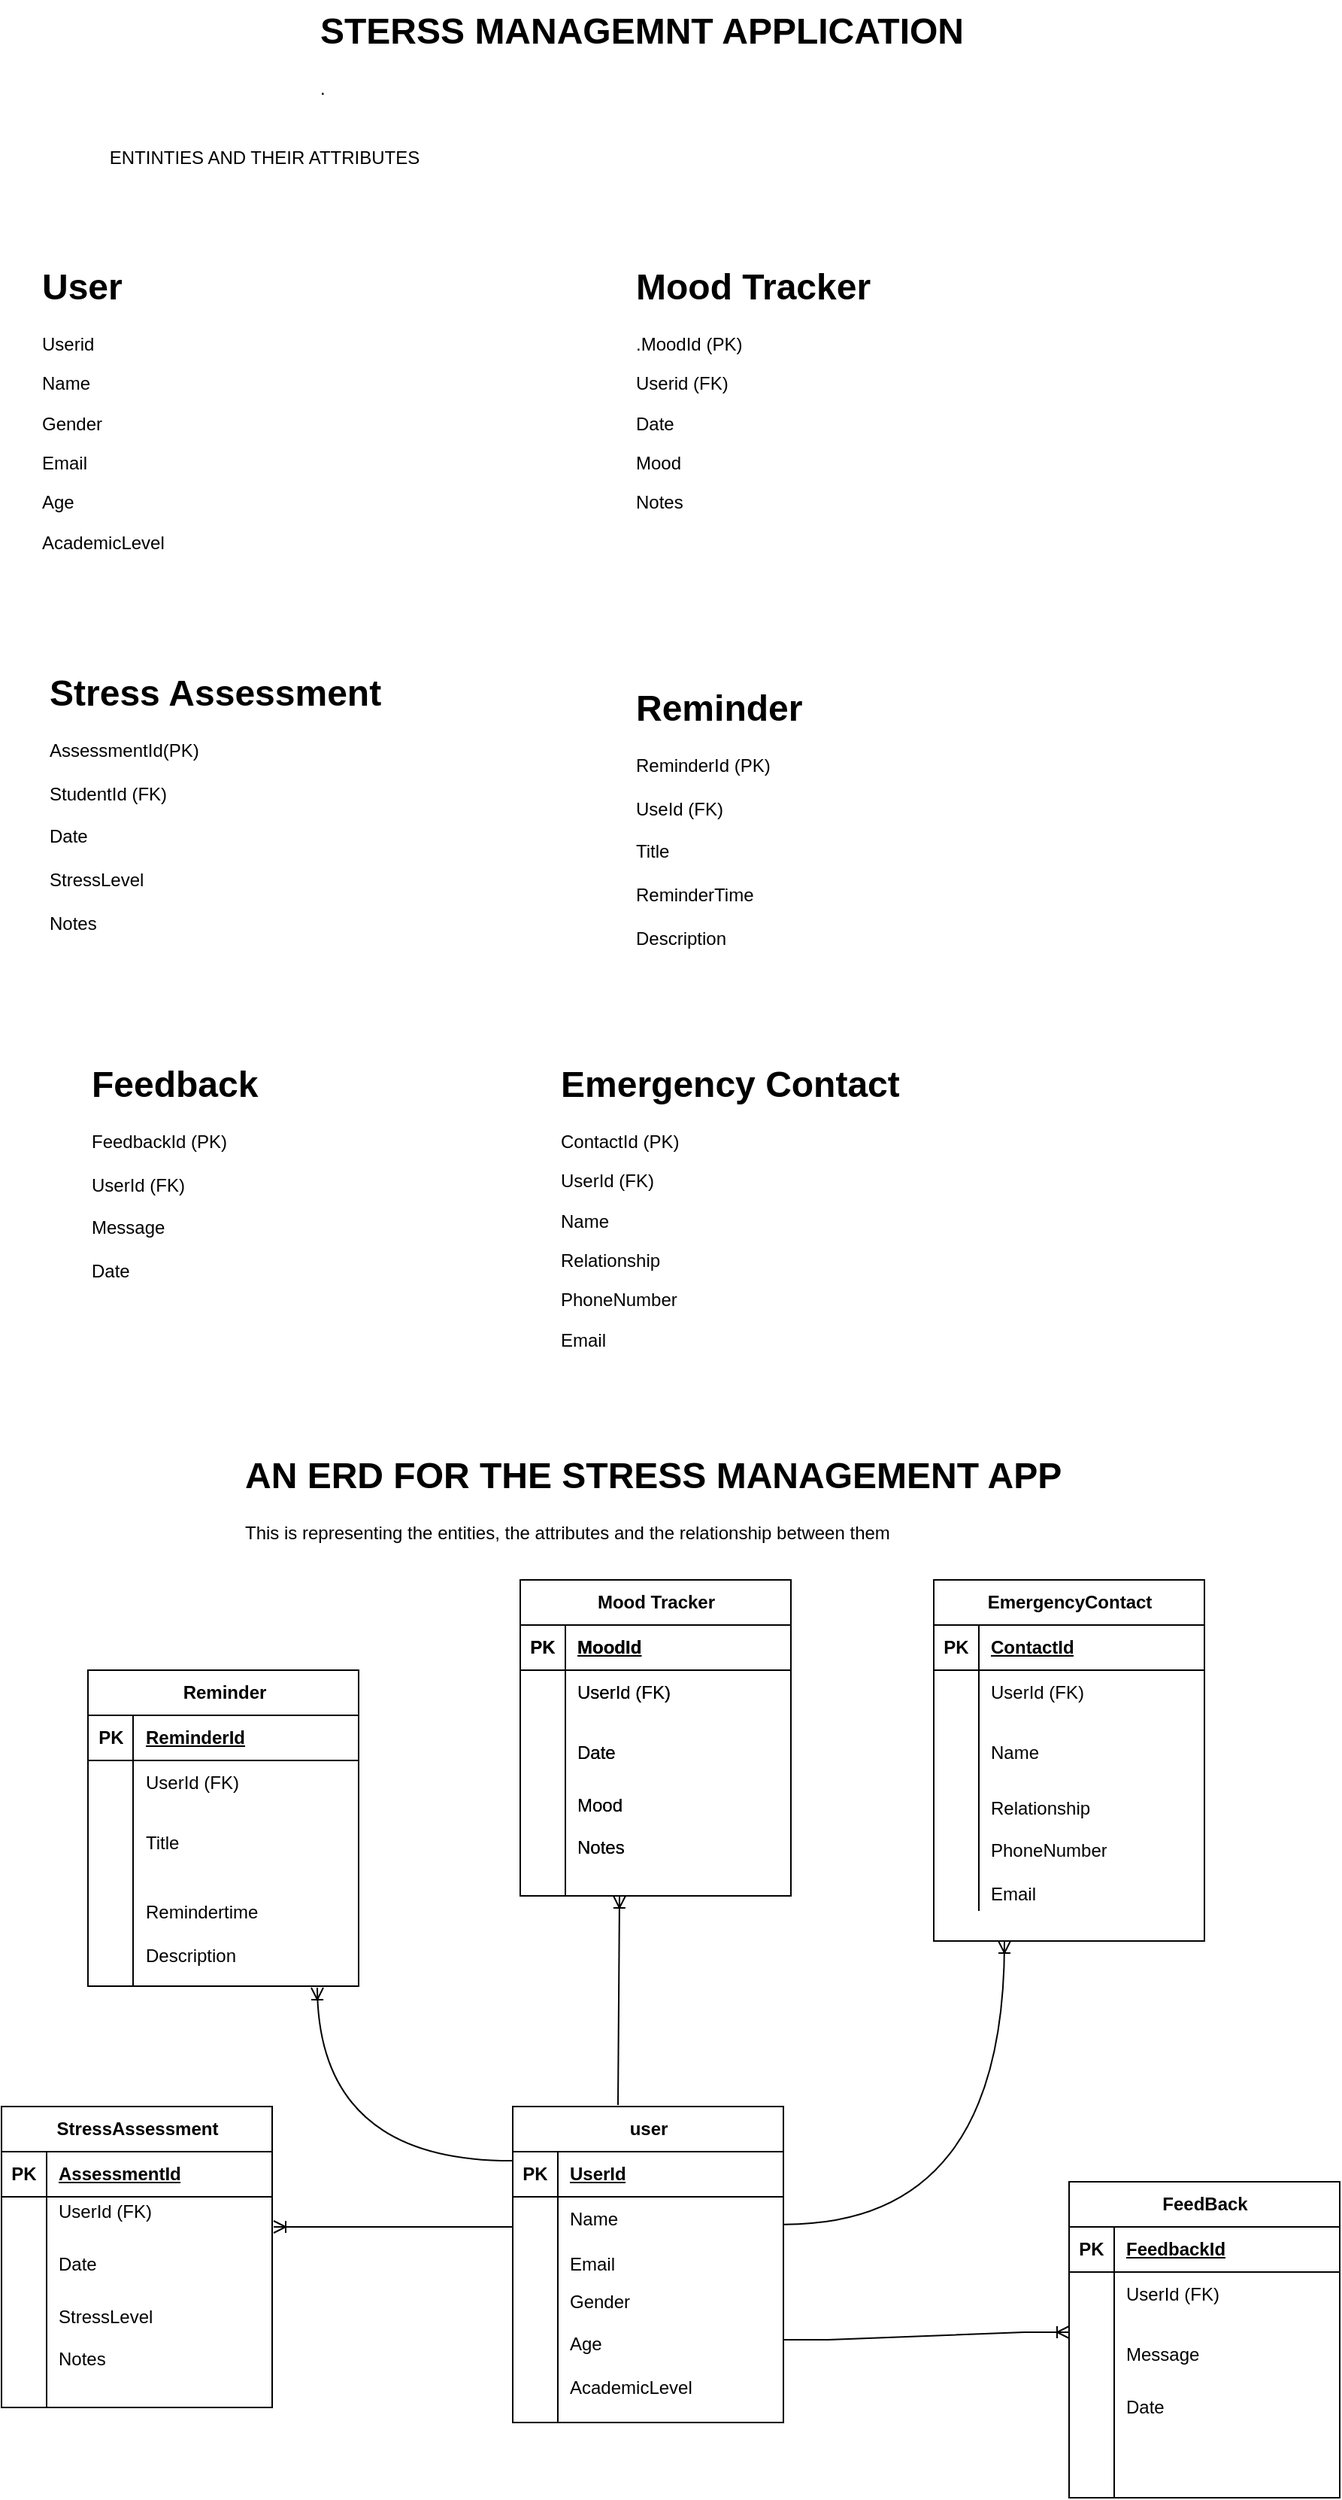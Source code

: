 <mxfile version="26.0.9">
  <diagram name="Page-1" id="IZjkAm4VBr4AFRdtzjDK">
    <mxGraphModel dx="1870" dy="1614" grid="1" gridSize="10" guides="1" tooltips="1" connect="1" arrows="1" fold="1" page="1" pageScale="1" pageWidth="850" pageHeight="1100" math="0" shadow="0">
      <root>
        <mxCell id="0" />
        <mxCell id="1" parent="0" />
        <mxCell id="1_twl1LxlRiSx2IWjKAI-1" value="&lt;h1 style=&quot;margin-top: 0px;&quot;&gt;User&lt;/h1&gt;&lt;p&gt;Userid&lt;/p&gt;&lt;p&gt;Name&lt;/p&gt;&lt;p&gt;Gender&lt;/p&gt;&lt;p&gt;Email&lt;/p&gt;&lt;p&gt;Age&lt;/p&gt;&lt;p&gt;AcademicLevel&lt;/p&gt;&lt;p&gt;&lt;br&gt;&lt;/p&gt;&lt;p&gt;&lt;br&gt;&lt;/p&gt;&lt;p&gt;&lt;br&gt;&lt;/p&gt;&lt;p&gt;&lt;br&gt;&lt;/p&gt;" style="text;html=1;whiteSpace=wrap;overflow=hidden;rounded=0;" parent="1" vertex="1">
          <mxGeometry x="15" y="120" width="260" height="250" as="geometry" />
        </mxCell>
        <mxCell id="1_twl1LxlRiSx2IWjKAI-2" value="&lt;h1 style=&quot;margin-top: 0px;&quot;&gt;Stress Assessment&lt;/h1&gt;&lt;div&gt;AssessmentId(PK)&lt;/div&gt;&lt;div&gt;&lt;br&gt;&lt;/div&gt;&lt;div&gt;StudentId (FK)&lt;/div&gt;&lt;div&gt;&lt;br&gt;&lt;/div&gt;&lt;div&gt;Date&lt;/div&gt;&lt;div&gt;&lt;br&gt;&lt;/div&gt;&lt;div&gt;StressLevel&lt;/div&gt;&lt;div&gt;&lt;br&gt;&lt;/div&gt;&lt;div&gt;Notes&lt;/div&gt;&lt;div&gt;&lt;br&gt;&lt;/div&gt;&lt;p&gt;&lt;br&gt;&lt;/p&gt;" style="text;html=1;whiteSpace=wrap;overflow=hidden;rounded=0;" parent="1" vertex="1">
          <mxGeometry x="20" y="390" width="250" height="180" as="geometry" />
        </mxCell>
        <mxCell id="1_twl1LxlRiSx2IWjKAI-3" value="&lt;h1 style=&quot;margin-top: 0px;&quot;&gt;Mood Tracker&lt;/h1&gt;&lt;p&gt;.MoodId (PK)&lt;/p&gt;&lt;p&gt;Userid (FK)&lt;/p&gt;&lt;p&gt;Date&amp;nbsp;&lt;/p&gt;&lt;p&gt;Mood&lt;/p&gt;&lt;p&gt;Notes&lt;/p&gt;" style="text;html=1;whiteSpace=wrap;overflow=hidden;rounded=0;" parent="1" vertex="1">
          <mxGeometry x="410" y="120" width="180" height="200" as="geometry" />
        </mxCell>
        <mxCell id="1_twl1LxlRiSx2IWjKAI-4" value="&lt;h1 style=&quot;margin-top: 0px;&quot;&gt;Reminder&lt;/h1&gt;&lt;div&gt;ReminderId (PK)&lt;/div&gt;&lt;div&gt;&lt;br&gt;&lt;/div&gt;&lt;div&gt;UseId (FK)&lt;/div&gt;&lt;div&gt;&lt;br&gt;&lt;/div&gt;&lt;div&gt;Title&lt;/div&gt;&lt;div&gt;&lt;br&gt;&lt;/div&gt;&lt;div&gt;ReminderTime&lt;/div&gt;&lt;div&gt;&lt;br&gt;&lt;/div&gt;&lt;div&gt;Description&lt;/div&gt;&lt;div&gt;&lt;br&gt;&lt;/div&gt;&lt;div&gt;&lt;br&gt;&lt;/div&gt;&lt;div&gt;&lt;br&gt;&lt;/div&gt;&lt;div&gt;&lt;br&gt;&lt;/div&gt;&lt;p&gt;&lt;br&gt;&lt;/p&gt;" style="text;html=1;whiteSpace=wrap;overflow=hidden;rounded=0;" parent="1" vertex="1">
          <mxGeometry x="410" y="400" width="240" height="220" as="geometry" />
        </mxCell>
        <mxCell id="1_twl1LxlRiSx2IWjKAI-6" value="&lt;h1 style=&quot;margin-top: 0px;&quot;&gt;STERSS MANAGEMNT APPLICATION&lt;/h1&gt;&lt;p&gt;.&lt;/p&gt;" style="text;html=1;whiteSpace=wrap;overflow=hidden;rounded=0;" parent="1" vertex="1">
          <mxGeometry x="200" y="-50" width="470" height="60" as="geometry" />
        </mxCell>
        <mxCell id="1_twl1LxlRiSx2IWjKAI-8" value="ENTINTIES AND THEIR ATTRIBUTES" style="text;html=1;align=center;verticalAlign=middle;whiteSpace=wrap;rounded=0;" parent="1" vertex="1">
          <mxGeometry x="20" y="40" width="290" height="30" as="geometry" />
        </mxCell>
        <mxCell id="1_twl1LxlRiSx2IWjKAI-9" value="&lt;h1 style=&quot;margin-top: 0px;&quot;&gt;Feedback&lt;/h1&gt;&lt;div&gt;FeedbackId (PK)&lt;/div&gt;&lt;div&gt;&lt;br&gt;&lt;/div&gt;&lt;div&gt;UserId (FK)&lt;/div&gt;&lt;div&gt;&lt;br&gt;&lt;/div&gt;&lt;div&gt;Message&lt;/div&gt;&lt;div&gt;&lt;br&gt;&lt;/div&gt;&lt;div&gt;Date&lt;/div&gt;&lt;div&gt;&lt;br&gt;&lt;/div&gt;&lt;div&gt;&lt;br&gt;&lt;/div&gt;&lt;p&gt;&lt;br&gt;&lt;/p&gt;" style="text;html=1;whiteSpace=wrap;overflow=hidden;rounded=0;" parent="1" vertex="1">
          <mxGeometry x="47.5" y="650" width="195" height="190" as="geometry" />
        </mxCell>
        <mxCell id="1_twl1LxlRiSx2IWjKAI-10" value="&lt;h1 style=&quot;margin-top: 0px;&quot;&gt;Emergency Contact&lt;/h1&gt;&lt;p&gt;ContactId (PK)&lt;/p&gt;&lt;p&gt;UserId (FK)&lt;/p&gt;&lt;p&gt;Name&lt;/p&gt;&lt;p&gt;Relationship&lt;/p&gt;&lt;p&gt;PhoneNumber&lt;/p&gt;&lt;p&gt;Email&lt;/p&gt;&lt;p&gt;&lt;br&gt;&lt;/p&gt;" style="text;html=1;whiteSpace=wrap;overflow=hidden;rounded=0;" parent="1" vertex="1">
          <mxGeometry x="360" y="650" width="250" height="210" as="geometry" />
        </mxCell>
        <mxCell id="1_twl1LxlRiSx2IWjKAI-11" value="&lt;h1 style=&quot;margin-top: 0px;&quot;&gt;AN ERD FOR THE STRESS MANAGEMENT APP&amp;nbsp;&lt;/h1&gt;&lt;p&gt;This is representing the entities, the attributes and the relationship between them&lt;/p&gt;" style="text;html=1;whiteSpace=wrap;overflow=hidden;rounded=0;" parent="1" vertex="1">
          <mxGeometry x="150" y="910" width="590" height="90" as="geometry" />
        </mxCell>
        <mxCell id="UZL5VNx56elfYatTLsQq-1" value="user" style="shape=table;startSize=30;container=1;collapsible=1;childLayout=tableLayout;fixedRows=1;rowLines=0;fontStyle=1;align=center;resizeLast=1;html=1;" vertex="1" parent="1">
          <mxGeometry x="330" y="1350" width="180" height="210" as="geometry" />
        </mxCell>
        <mxCell id="UZL5VNx56elfYatTLsQq-2" value="" style="shape=tableRow;horizontal=0;startSize=0;swimlaneHead=0;swimlaneBody=0;fillColor=none;collapsible=0;dropTarget=0;points=[[0,0.5],[1,0.5]];portConstraint=eastwest;top=0;left=0;right=0;bottom=1;" vertex="1" parent="UZL5VNx56elfYatTLsQq-1">
          <mxGeometry y="30" width="180" height="30" as="geometry" />
        </mxCell>
        <mxCell id="UZL5VNx56elfYatTLsQq-3" value="PK" style="shape=partialRectangle;connectable=0;fillColor=none;top=0;left=0;bottom=0;right=0;fontStyle=1;overflow=hidden;whiteSpace=wrap;html=1;" vertex="1" parent="UZL5VNx56elfYatTLsQq-2">
          <mxGeometry width="30" height="30" as="geometry">
            <mxRectangle width="30" height="30" as="alternateBounds" />
          </mxGeometry>
        </mxCell>
        <mxCell id="UZL5VNx56elfYatTLsQq-4" value="UserId" style="shape=partialRectangle;connectable=0;fillColor=none;top=0;left=0;bottom=0;right=0;align=left;spacingLeft=6;fontStyle=5;overflow=hidden;whiteSpace=wrap;html=1;" vertex="1" parent="UZL5VNx56elfYatTLsQq-2">
          <mxGeometry x="30" width="150" height="30" as="geometry">
            <mxRectangle width="150" height="30" as="alternateBounds" />
          </mxGeometry>
        </mxCell>
        <mxCell id="UZL5VNx56elfYatTLsQq-5" value="" style="shape=tableRow;horizontal=0;startSize=0;swimlaneHead=0;swimlaneBody=0;fillColor=none;collapsible=0;dropTarget=0;points=[[0,0.5],[1,0.5]];portConstraint=eastwest;top=0;left=0;right=0;bottom=0;" vertex="1" parent="UZL5VNx56elfYatTLsQq-1">
          <mxGeometry y="60" width="180" height="30" as="geometry" />
        </mxCell>
        <mxCell id="UZL5VNx56elfYatTLsQq-6" value="" style="shape=partialRectangle;connectable=0;fillColor=none;top=0;left=0;bottom=0;right=0;editable=1;overflow=hidden;whiteSpace=wrap;html=1;" vertex="1" parent="UZL5VNx56elfYatTLsQq-5">
          <mxGeometry width="30" height="30" as="geometry">
            <mxRectangle width="30" height="30" as="alternateBounds" />
          </mxGeometry>
        </mxCell>
        <mxCell id="UZL5VNx56elfYatTLsQq-7" value="Name" style="shape=partialRectangle;connectable=0;fillColor=none;top=0;left=0;bottom=0;right=0;align=left;spacingLeft=6;overflow=hidden;whiteSpace=wrap;html=1;" vertex="1" parent="UZL5VNx56elfYatTLsQq-5">
          <mxGeometry x="30" width="150" height="30" as="geometry">
            <mxRectangle width="150" height="30" as="alternateBounds" />
          </mxGeometry>
        </mxCell>
        <mxCell id="UZL5VNx56elfYatTLsQq-8" value="" style="shape=tableRow;horizontal=0;startSize=0;swimlaneHead=0;swimlaneBody=0;fillColor=none;collapsible=0;dropTarget=0;points=[[0,0.5],[1,0.5]];portConstraint=eastwest;top=0;left=0;right=0;bottom=0;" vertex="1" parent="UZL5VNx56elfYatTLsQq-1">
          <mxGeometry y="90" width="180" height="30" as="geometry" />
        </mxCell>
        <mxCell id="UZL5VNx56elfYatTLsQq-9" value="" style="shape=partialRectangle;connectable=0;fillColor=none;top=0;left=0;bottom=0;right=0;editable=1;overflow=hidden;whiteSpace=wrap;html=1;" vertex="1" parent="UZL5VNx56elfYatTLsQq-8">
          <mxGeometry width="30" height="30" as="geometry">
            <mxRectangle width="30" height="30" as="alternateBounds" />
          </mxGeometry>
        </mxCell>
        <mxCell id="UZL5VNx56elfYatTLsQq-10" value="Email" style="shape=partialRectangle;connectable=0;fillColor=none;top=0;left=0;bottom=0;right=0;align=left;spacingLeft=6;overflow=hidden;whiteSpace=wrap;html=1;" vertex="1" parent="UZL5VNx56elfYatTLsQq-8">
          <mxGeometry x="30" width="150" height="30" as="geometry">
            <mxRectangle width="150" height="30" as="alternateBounds" />
          </mxGeometry>
        </mxCell>
        <mxCell id="UZL5VNx56elfYatTLsQq-11" value="" style="shape=tableRow;horizontal=0;startSize=0;swimlaneHead=0;swimlaneBody=0;fillColor=none;collapsible=0;dropTarget=0;points=[[0,0.5],[1,0.5]];portConstraint=eastwest;top=0;left=0;right=0;bottom=0;" vertex="1" parent="UZL5VNx56elfYatTLsQq-1">
          <mxGeometry y="120" width="180" height="90" as="geometry" />
        </mxCell>
        <mxCell id="UZL5VNx56elfYatTLsQq-12" value="" style="shape=partialRectangle;connectable=0;fillColor=none;top=0;left=0;bottom=0;right=0;editable=1;overflow=hidden;whiteSpace=wrap;html=1;" vertex="1" parent="UZL5VNx56elfYatTLsQq-11">
          <mxGeometry width="30" height="90" as="geometry">
            <mxRectangle width="30" height="90" as="alternateBounds" />
          </mxGeometry>
        </mxCell>
        <mxCell id="UZL5VNx56elfYatTLsQq-13" value="Gender&lt;div&gt;&lt;br&gt;&lt;div&gt;Age&lt;/div&gt;&lt;div&gt;&lt;br&gt;&lt;/div&gt;&lt;div&gt;AcademicLevel&lt;/div&gt;&lt;div&gt;&lt;br&gt;&lt;/div&gt;&lt;/div&gt;" style="shape=partialRectangle;connectable=0;fillColor=none;top=0;left=0;bottom=0;right=0;align=left;spacingLeft=6;overflow=hidden;whiteSpace=wrap;html=1;" vertex="1" parent="UZL5VNx56elfYatTLsQq-11">
          <mxGeometry x="30" width="150" height="90" as="geometry">
            <mxRectangle width="150" height="90" as="alternateBounds" />
          </mxGeometry>
        </mxCell>
        <mxCell id="UZL5VNx56elfYatTLsQq-14" value="Mood Tracker" style="shape=table;startSize=30;container=1;collapsible=1;childLayout=tableLayout;fixedRows=1;rowLines=0;fontStyle=1;align=center;resizeLast=1;html=1;" vertex="1" parent="1">
          <mxGeometry x="335" y="1000" width="180" height="210" as="geometry" />
        </mxCell>
        <mxCell id="UZL5VNx56elfYatTLsQq-15" value="" style="shape=tableRow;horizontal=0;startSize=0;swimlaneHead=0;swimlaneBody=0;fillColor=none;collapsible=0;dropTarget=0;points=[[0,0.5],[1,0.5]];portConstraint=eastwest;top=0;left=0;right=0;bottom=1;" vertex="1" parent="UZL5VNx56elfYatTLsQq-14">
          <mxGeometry y="30" width="180" height="30" as="geometry" />
        </mxCell>
        <mxCell id="UZL5VNx56elfYatTLsQq-16" value="PK" style="shape=partialRectangle;connectable=0;fillColor=none;top=0;left=0;bottom=0;right=0;fontStyle=1;overflow=hidden;whiteSpace=wrap;html=1;" vertex="1" parent="UZL5VNx56elfYatTLsQq-15">
          <mxGeometry width="30" height="30" as="geometry">
            <mxRectangle width="30" height="30" as="alternateBounds" />
          </mxGeometry>
        </mxCell>
        <mxCell id="UZL5VNx56elfYatTLsQq-17" value="MoodId" style="shape=partialRectangle;connectable=0;fillColor=none;top=0;left=0;bottom=0;right=0;align=left;spacingLeft=6;fontStyle=5;overflow=hidden;whiteSpace=wrap;html=1;" vertex="1" parent="UZL5VNx56elfYatTLsQq-15">
          <mxGeometry x="30" width="150" height="30" as="geometry">
            <mxRectangle width="150" height="30" as="alternateBounds" />
          </mxGeometry>
        </mxCell>
        <mxCell id="UZL5VNx56elfYatTLsQq-18" value="" style="shape=tableRow;horizontal=0;startSize=0;swimlaneHead=0;swimlaneBody=0;fillColor=none;collapsible=0;dropTarget=0;points=[[0,0.5],[1,0.5]];portConstraint=eastwest;top=0;left=0;right=0;bottom=0;" vertex="1" parent="UZL5VNx56elfYatTLsQq-14">
          <mxGeometry y="60" width="180" height="30" as="geometry" />
        </mxCell>
        <mxCell id="UZL5VNx56elfYatTLsQq-19" value="" style="shape=partialRectangle;connectable=0;fillColor=none;top=0;left=0;bottom=0;right=0;editable=1;overflow=hidden;whiteSpace=wrap;html=1;" vertex="1" parent="UZL5VNx56elfYatTLsQq-18">
          <mxGeometry width="30" height="30" as="geometry">
            <mxRectangle width="30" height="30" as="alternateBounds" />
          </mxGeometry>
        </mxCell>
        <mxCell id="UZL5VNx56elfYatTLsQq-20" value="UserId (FK)" style="shape=partialRectangle;connectable=0;fillColor=none;top=0;left=0;bottom=0;right=0;align=left;spacingLeft=6;overflow=hidden;whiteSpace=wrap;html=1;" vertex="1" parent="UZL5VNx56elfYatTLsQq-18">
          <mxGeometry x="30" width="150" height="30" as="geometry">
            <mxRectangle width="150" height="30" as="alternateBounds" />
          </mxGeometry>
        </mxCell>
        <mxCell id="UZL5VNx56elfYatTLsQq-21" value="" style="shape=tableRow;horizontal=0;startSize=0;swimlaneHead=0;swimlaneBody=0;fillColor=none;collapsible=0;dropTarget=0;points=[[0,0.5],[1,0.5]];portConstraint=eastwest;top=0;left=0;right=0;bottom=0;" vertex="1" parent="UZL5VNx56elfYatTLsQq-14">
          <mxGeometry y="90" width="180" height="50" as="geometry" />
        </mxCell>
        <mxCell id="UZL5VNx56elfYatTLsQq-22" value="" style="shape=partialRectangle;connectable=0;fillColor=none;top=0;left=0;bottom=0;right=0;editable=1;overflow=hidden;whiteSpace=wrap;html=1;" vertex="1" parent="UZL5VNx56elfYatTLsQq-21">
          <mxGeometry width="30" height="50" as="geometry">
            <mxRectangle width="30" height="50" as="alternateBounds" />
          </mxGeometry>
        </mxCell>
        <mxCell id="UZL5VNx56elfYatTLsQq-23" value="Date" style="shape=partialRectangle;connectable=0;fillColor=none;top=0;left=0;bottom=0;right=0;align=left;spacingLeft=6;overflow=hidden;whiteSpace=wrap;html=1;" vertex="1" parent="UZL5VNx56elfYatTLsQq-21">
          <mxGeometry x="30" width="150" height="50" as="geometry">
            <mxRectangle width="150" height="50" as="alternateBounds" />
          </mxGeometry>
        </mxCell>
        <mxCell id="UZL5VNx56elfYatTLsQq-24" value="" style="shape=tableRow;horizontal=0;startSize=0;swimlaneHead=0;swimlaneBody=0;fillColor=none;collapsible=0;dropTarget=0;points=[[0,0.5],[1,0.5]];portConstraint=eastwest;top=0;left=0;right=0;bottom=0;" vertex="1" parent="UZL5VNx56elfYatTLsQq-14">
          <mxGeometry y="140" width="180" height="70" as="geometry" />
        </mxCell>
        <mxCell id="UZL5VNx56elfYatTLsQq-25" value="" style="shape=partialRectangle;connectable=0;fillColor=none;top=0;left=0;bottom=0;right=0;editable=1;overflow=hidden;whiteSpace=wrap;html=1;" vertex="1" parent="UZL5VNx56elfYatTLsQq-24">
          <mxGeometry width="30" height="70" as="geometry">
            <mxRectangle width="30" height="70" as="alternateBounds" />
          </mxGeometry>
        </mxCell>
        <mxCell id="UZL5VNx56elfYatTLsQq-26" value="Mood&lt;div&gt;&lt;span style=&quot;background-color: transparent; color: light-dark(rgb(0, 0, 0), rgb(255, 255, 255));&quot;&gt;&lt;br&gt;&lt;/span&gt;&lt;/div&gt;&lt;div&gt;&lt;span style=&quot;background-color: transparent; color: light-dark(rgb(0, 0, 0), rgb(255, 255, 255));&quot;&gt;Notes&lt;/span&gt;&lt;div&gt;&lt;br&gt;&lt;/div&gt;&lt;div&gt;&lt;br&gt;&lt;/div&gt;&lt;/div&gt;" style="shape=partialRectangle;connectable=0;fillColor=none;top=0;left=0;bottom=0;right=0;align=left;spacingLeft=6;overflow=hidden;whiteSpace=wrap;html=1;" vertex="1" parent="UZL5VNx56elfYatTLsQq-24">
          <mxGeometry x="30" width="150" height="70" as="geometry">
            <mxRectangle width="150" height="70" as="alternateBounds" />
          </mxGeometry>
        </mxCell>
        <mxCell id="UZL5VNx56elfYatTLsQq-27" value="Mood Tracker" style="shape=table;startSize=30;container=1;collapsible=1;childLayout=tableLayout;fixedRows=1;rowLines=0;fontStyle=1;align=center;resizeLast=1;html=1;" vertex="1" parent="1">
          <mxGeometry x="335" y="1000" width="180" height="210" as="geometry" />
        </mxCell>
        <mxCell id="UZL5VNx56elfYatTLsQq-28" value="" style="shape=tableRow;horizontal=0;startSize=0;swimlaneHead=0;swimlaneBody=0;fillColor=none;collapsible=0;dropTarget=0;points=[[0,0.5],[1,0.5]];portConstraint=eastwest;top=0;left=0;right=0;bottom=1;" vertex="1" parent="UZL5VNx56elfYatTLsQq-27">
          <mxGeometry y="30" width="180" height="30" as="geometry" />
        </mxCell>
        <mxCell id="UZL5VNx56elfYatTLsQq-29" value="PK" style="shape=partialRectangle;connectable=0;fillColor=none;top=0;left=0;bottom=0;right=0;fontStyle=1;overflow=hidden;whiteSpace=wrap;html=1;" vertex="1" parent="UZL5VNx56elfYatTLsQq-28">
          <mxGeometry width="30" height="30" as="geometry">
            <mxRectangle width="30" height="30" as="alternateBounds" />
          </mxGeometry>
        </mxCell>
        <mxCell id="UZL5VNx56elfYatTLsQq-30" value="MoodId" style="shape=partialRectangle;connectable=0;fillColor=none;top=0;left=0;bottom=0;right=0;align=left;spacingLeft=6;fontStyle=5;overflow=hidden;whiteSpace=wrap;html=1;" vertex="1" parent="UZL5VNx56elfYatTLsQq-28">
          <mxGeometry x="30" width="150" height="30" as="geometry">
            <mxRectangle width="150" height="30" as="alternateBounds" />
          </mxGeometry>
        </mxCell>
        <mxCell id="UZL5VNx56elfYatTLsQq-31" value="" style="shape=tableRow;horizontal=0;startSize=0;swimlaneHead=0;swimlaneBody=0;fillColor=none;collapsible=0;dropTarget=0;points=[[0,0.5],[1,0.5]];portConstraint=eastwest;top=0;left=0;right=0;bottom=0;" vertex="1" parent="UZL5VNx56elfYatTLsQq-27">
          <mxGeometry y="60" width="180" height="30" as="geometry" />
        </mxCell>
        <mxCell id="UZL5VNx56elfYatTLsQq-32" value="" style="shape=partialRectangle;connectable=0;fillColor=none;top=0;left=0;bottom=0;right=0;editable=1;overflow=hidden;whiteSpace=wrap;html=1;" vertex="1" parent="UZL5VNx56elfYatTLsQq-31">
          <mxGeometry width="30" height="30" as="geometry">
            <mxRectangle width="30" height="30" as="alternateBounds" />
          </mxGeometry>
        </mxCell>
        <mxCell id="UZL5VNx56elfYatTLsQq-33" value="UserId (FK)" style="shape=partialRectangle;connectable=0;fillColor=none;top=0;left=0;bottom=0;right=0;align=left;spacingLeft=6;overflow=hidden;whiteSpace=wrap;html=1;" vertex="1" parent="UZL5VNx56elfYatTLsQq-31">
          <mxGeometry x="30" width="150" height="30" as="geometry">
            <mxRectangle width="150" height="30" as="alternateBounds" />
          </mxGeometry>
        </mxCell>
        <mxCell id="UZL5VNx56elfYatTLsQq-34" value="" style="shape=tableRow;horizontal=0;startSize=0;swimlaneHead=0;swimlaneBody=0;fillColor=none;collapsible=0;dropTarget=0;points=[[0,0.5],[1,0.5]];portConstraint=eastwest;top=0;left=0;right=0;bottom=0;" vertex="1" parent="UZL5VNx56elfYatTLsQq-27">
          <mxGeometry y="90" width="180" height="50" as="geometry" />
        </mxCell>
        <mxCell id="UZL5VNx56elfYatTLsQq-35" value="" style="shape=partialRectangle;connectable=0;fillColor=none;top=0;left=0;bottom=0;right=0;editable=1;overflow=hidden;whiteSpace=wrap;html=1;" vertex="1" parent="UZL5VNx56elfYatTLsQq-34">
          <mxGeometry width="30" height="50" as="geometry">
            <mxRectangle width="30" height="50" as="alternateBounds" />
          </mxGeometry>
        </mxCell>
        <mxCell id="UZL5VNx56elfYatTLsQq-36" value="Date" style="shape=partialRectangle;connectable=0;fillColor=none;top=0;left=0;bottom=0;right=0;align=left;spacingLeft=6;overflow=hidden;whiteSpace=wrap;html=1;" vertex="1" parent="UZL5VNx56elfYatTLsQq-34">
          <mxGeometry x="30" width="150" height="50" as="geometry">
            <mxRectangle width="150" height="50" as="alternateBounds" />
          </mxGeometry>
        </mxCell>
        <mxCell id="UZL5VNx56elfYatTLsQq-37" value="" style="shape=tableRow;horizontal=0;startSize=0;swimlaneHead=0;swimlaneBody=0;fillColor=none;collapsible=0;dropTarget=0;points=[[0,0.5],[1,0.5]];portConstraint=eastwest;top=0;left=0;right=0;bottom=0;" vertex="1" parent="UZL5VNx56elfYatTLsQq-27">
          <mxGeometry y="140" width="180" height="70" as="geometry" />
        </mxCell>
        <mxCell id="UZL5VNx56elfYatTLsQq-38" value="" style="shape=partialRectangle;connectable=0;fillColor=none;top=0;left=0;bottom=0;right=0;editable=1;overflow=hidden;whiteSpace=wrap;html=1;" vertex="1" parent="UZL5VNx56elfYatTLsQq-37">
          <mxGeometry width="30" height="70" as="geometry">
            <mxRectangle width="30" height="70" as="alternateBounds" />
          </mxGeometry>
        </mxCell>
        <mxCell id="UZL5VNx56elfYatTLsQq-39" value="Mood&lt;div&gt;&lt;span style=&quot;background-color: transparent; color: light-dark(rgb(0, 0, 0), rgb(255, 255, 255));&quot;&gt;&lt;br&gt;&lt;/span&gt;&lt;/div&gt;&lt;div&gt;&lt;span style=&quot;background-color: transparent; color: light-dark(rgb(0, 0, 0), rgb(255, 255, 255));&quot;&gt;Notes&lt;/span&gt;&lt;div&gt;&lt;br&gt;&lt;/div&gt;&lt;div&gt;&lt;br&gt;&lt;/div&gt;&lt;/div&gt;" style="shape=partialRectangle;connectable=0;fillColor=none;top=0;left=0;bottom=0;right=0;align=left;spacingLeft=6;overflow=hidden;whiteSpace=wrap;html=1;" vertex="1" parent="UZL5VNx56elfYatTLsQq-37">
          <mxGeometry x="30" width="150" height="70" as="geometry">
            <mxRectangle width="150" height="70" as="alternateBounds" />
          </mxGeometry>
        </mxCell>
        <mxCell id="UZL5VNx56elfYatTLsQq-40" value="StressAssessment" style="shape=table;startSize=30;container=1;collapsible=1;childLayout=tableLayout;fixedRows=1;rowLines=0;fontStyle=1;align=center;resizeLast=1;html=1;" vertex="1" parent="1">
          <mxGeometry x="-10" y="1350" width="180" height="200" as="geometry" />
        </mxCell>
        <mxCell id="UZL5VNx56elfYatTLsQq-41" value="" style="shape=tableRow;horizontal=0;startSize=0;swimlaneHead=0;swimlaneBody=0;fillColor=none;collapsible=0;dropTarget=0;points=[[0,0.5],[1,0.5]];portConstraint=eastwest;top=0;left=0;right=0;bottom=1;" vertex="1" parent="UZL5VNx56elfYatTLsQq-40">
          <mxGeometry y="30" width="180" height="30" as="geometry" />
        </mxCell>
        <mxCell id="UZL5VNx56elfYatTLsQq-42" value="PK" style="shape=partialRectangle;connectable=0;fillColor=none;top=0;left=0;bottom=0;right=0;fontStyle=1;overflow=hidden;whiteSpace=wrap;html=1;" vertex="1" parent="UZL5VNx56elfYatTLsQq-41">
          <mxGeometry width="30" height="30" as="geometry">
            <mxRectangle width="30" height="30" as="alternateBounds" />
          </mxGeometry>
        </mxCell>
        <mxCell id="UZL5VNx56elfYatTLsQq-43" value="AssessmentId" style="shape=partialRectangle;connectable=0;fillColor=none;top=0;left=0;bottom=0;right=0;align=left;spacingLeft=6;fontStyle=5;overflow=hidden;whiteSpace=wrap;html=1;" vertex="1" parent="UZL5VNx56elfYatTLsQq-41">
          <mxGeometry x="30" width="150" height="30" as="geometry">
            <mxRectangle width="150" height="30" as="alternateBounds" />
          </mxGeometry>
        </mxCell>
        <mxCell id="UZL5VNx56elfYatTLsQq-44" value="" style="shape=tableRow;horizontal=0;startSize=0;swimlaneHead=0;swimlaneBody=0;fillColor=none;collapsible=0;dropTarget=0;points=[[0,0.5],[1,0.5]];portConstraint=eastwest;top=0;left=0;right=0;bottom=0;" vertex="1" parent="UZL5VNx56elfYatTLsQq-40">
          <mxGeometry y="60" width="180" height="20" as="geometry" />
        </mxCell>
        <mxCell id="UZL5VNx56elfYatTLsQq-45" value="" style="shape=partialRectangle;connectable=0;fillColor=none;top=0;left=0;bottom=0;right=0;editable=1;overflow=hidden;whiteSpace=wrap;html=1;" vertex="1" parent="UZL5VNx56elfYatTLsQq-44">
          <mxGeometry width="30" height="20" as="geometry">
            <mxRectangle width="30" height="20" as="alternateBounds" />
          </mxGeometry>
        </mxCell>
        <mxCell id="UZL5VNx56elfYatTLsQq-46" value="UserId (FK)" style="shape=partialRectangle;connectable=0;fillColor=none;top=0;left=0;bottom=0;right=0;align=left;spacingLeft=6;overflow=hidden;whiteSpace=wrap;html=1;" vertex="1" parent="UZL5VNx56elfYatTLsQq-44">
          <mxGeometry x="30" width="150" height="20" as="geometry">
            <mxRectangle width="150" height="20" as="alternateBounds" />
          </mxGeometry>
        </mxCell>
        <mxCell id="UZL5VNx56elfYatTLsQq-47" value="" style="shape=tableRow;horizontal=0;startSize=0;swimlaneHead=0;swimlaneBody=0;fillColor=none;collapsible=0;dropTarget=0;points=[[0,0.5],[1,0.5]];portConstraint=eastwest;top=0;left=0;right=0;bottom=0;" vertex="1" parent="UZL5VNx56elfYatTLsQq-40">
          <mxGeometry y="80" width="180" height="50" as="geometry" />
        </mxCell>
        <mxCell id="UZL5VNx56elfYatTLsQq-48" value="" style="shape=partialRectangle;connectable=0;fillColor=none;top=0;left=0;bottom=0;right=0;editable=1;overflow=hidden;whiteSpace=wrap;html=1;" vertex="1" parent="UZL5VNx56elfYatTLsQq-47">
          <mxGeometry width="30" height="50" as="geometry">
            <mxRectangle width="30" height="50" as="alternateBounds" />
          </mxGeometry>
        </mxCell>
        <mxCell id="UZL5VNx56elfYatTLsQq-49" value="Date" style="shape=partialRectangle;connectable=0;fillColor=none;top=0;left=0;bottom=0;right=0;align=left;spacingLeft=6;overflow=hidden;whiteSpace=wrap;html=1;" vertex="1" parent="UZL5VNx56elfYatTLsQq-47">
          <mxGeometry x="30" width="150" height="50" as="geometry">
            <mxRectangle width="150" height="50" as="alternateBounds" />
          </mxGeometry>
        </mxCell>
        <mxCell id="UZL5VNx56elfYatTLsQq-50" value="" style="shape=tableRow;horizontal=0;startSize=0;swimlaneHead=0;swimlaneBody=0;fillColor=none;collapsible=0;dropTarget=0;points=[[0,0.5],[1,0.5]];portConstraint=eastwest;top=0;left=0;right=0;bottom=0;" vertex="1" parent="UZL5VNx56elfYatTLsQq-40">
          <mxGeometry y="130" width="180" height="70" as="geometry" />
        </mxCell>
        <mxCell id="UZL5VNx56elfYatTLsQq-51" value="" style="shape=partialRectangle;connectable=0;fillColor=none;top=0;left=0;bottom=0;right=0;editable=1;overflow=hidden;whiteSpace=wrap;html=1;" vertex="1" parent="UZL5VNx56elfYatTLsQq-50">
          <mxGeometry width="30" height="70" as="geometry">
            <mxRectangle width="30" height="70" as="alternateBounds" />
          </mxGeometry>
        </mxCell>
        <mxCell id="UZL5VNx56elfYatTLsQq-52" value="StressLevel&lt;div&gt;&lt;span style=&quot;background-color: transparent; color: light-dark(rgb(0, 0, 0), rgb(255, 255, 255));&quot;&gt;&lt;br&gt;&lt;/span&gt;&lt;/div&gt;&lt;div&gt;&lt;span style=&quot;background-color: transparent; color: light-dark(rgb(0, 0, 0), rgb(255, 255, 255));&quot;&gt;Notes&lt;/span&gt;&lt;div&gt;&lt;br&gt;&lt;/div&gt;&lt;div&gt;&lt;br&gt;&lt;/div&gt;&lt;/div&gt;" style="shape=partialRectangle;connectable=0;fillColor=none;top=0;left=0;bottom=0;right=0;align=left;spacingLeft=6;overflow=hidden;whiteSpace=wrap;html=1;" vertex="1" parent="UZL5VNx56elfYatTLsQq-50">
          <mxGeometry x="30" width="150" height="70" as="geometry">
            <mxRectangle width="150" height="70" as="alternateBounds" />
          </mxGeometry>
        </mxCell>
        <mxCell id="UZL5VNx56elfYatTLsQq-53" value="FeedBack" style="shape=table;startSize=30;container=1;collapsible=1;childLayout=tableLayout;fixedRows=1;rowLines=0;fontStyle=1;align=center;resizeLast=1;html=1;" vertex="1" parent="1">
          <mxGeometry x="700" y="1400" width="180" height="210" as="geometry" />
        </mxCell>
        <mxCell id="UZL5VNx56elfYatTLsQq-54" value="" style="shape=tableRow;horizontal=0;startSize=0;swimlaneHead=0;swimlaneBody=0;fillColor=none;collapsible=0;dropTarget=0;points=[[0,0.5],[1,0.5]];portConstraint=eastwest;top=0;left=0;right=0;bottom=1;" vertex="1" parent="UZL5VNx56elfYatTLsQq-53">
          <mxGeometry y="30" width="180" height="30" as="geometry" />
        </mxCell>
        <mxCell id="UZL5VNx56elfYatTLsQq-55" value="PK" style="shape=partialRectangle;connectable=0;fillColor=none;top=0;left=0;bottom=0;right=0;fontStyle=1;overflow=hidden;whiteSpace=wrap;html=1;" vertex="1" parent="UZL5VNx56elfYatTLsQq-54">
          <mxGeometry width="30" height="30" as="geometry">
            <mxRectangle width="30" height="30" as="alternateBounds" />
          </mxGeometry>
        </mxCell>
        <mxCell id="UZL5VNx56elfYatTLsQq-56" value="FeedbackId" style="shape=partialRectangle;connectable=0;fillColor=none;top=0;left=0;bottom=0;right=0;align=left;spacingLeft=6;fontStyle=5;overflow=hidden;whiteSpace=wrap;html=1;" vertex="1" parent="UZL5VNx56elfYatTLsQq-54">
          <mxGeometry x="30" width="150" height="30" as="geometry">
            <mxRectangle width="150" height="30" as="alternateBounds" />
          </mxGeometry>
        </mxCell>
        <mxCell id="UZL5VNx56elfYatTLsQq-57" value="" style="shape=tableRow;horizontal=0;startSize=0;swimlaneHead=0;swimlaneBody=0;fillColor=none;collapsible=0;dropTarget=0;points=[[0,0.5],[1,0.5]];portConstraint=eastwest;top=0;left=0;right=0;bottom=0;" vertex="1" parent="UZL5VNx56elfYatTLsQq-53">
          <mxGeometry y="60" width="180" height="30" as="geometry" />
        </mxCell>
        <mxCell id="UZL5VNx56elfYatTLsQq-58" value="" style="shape=partialRectangle;connectable=0;fillColor=none;top=0;left=0;bottom=0;right=0;editable=1;overflow=hidden;whiteSpace=wrap;html=1;" vertex="1" parent="UZL5VNx56elfYatTLsQq-57">
          <mxGeometry width="30" height="30" as="geometry">
            <mxRectangle width="30" height="30" as="alternateBounds" />
          </mxGeometry>
        </mxCell>
        <mxCell id="UZL5VNx56elfYatTLsQq-59" value="UserId (FK)" style="shape=partialRectangle;connectable=0;fillColor=none;top=0;left=0;bottom=0;right=0;align=left;spacingLeft=6;overflow=hidden;whiteSpace=wrap;html=1;" vertex="1" parent="UZL5VNx56elfYatTLsQq-57">
          <mxGeometry x="30" width="150" height="30" as="geometry">
            <mxRectangle width="150" height="30" as="alternateBounds" />
          </mxGeometry>
        </mxCell>
        <mxCell id="UZL5VNx56elfYatTLsQq-60" value="" style="shape=tableRow;horizontal=0;startSize=0;swimlaneHead=0;swimlaneBody=0;fillColor=none;collapsible=0;dropTarget=0;points=[[0,0.5],[1,0.5]];portConstraint=eastwest;top=0;left=0;right=0;bottom=0;" vertex="1" parent="UZL5VNx56elfYatTLsQq-53">
          <mxGeometry y="90" width="180" height="50" as="geometry" />
        </mxCell>
        <mxCell id="UZL5VNx56elfYatTLsQq-61" value="" style="shape=partialRectangle;connectable=0;fillColor=none;top=0;left=0;bottom=0;right=0;editable=1;overflow=hidden;whiteSpace=wrap;html=1;" vertex="1" parent="UZL5VNx56elfYatTLsQq-60">
          <mxGeometry width="30" height="50" as="geometry">
            <mxRectangle width="30" height="50" as="alternateBounds" />
          </mxGeometry>
        </mxCell>
        <mxCell id="UZL5VNx56elfYatTLsQq-62" value="Message" style="shape=partialRectangle;connectable=0;fillColor=none;top=0;left=0;bottom=0;right=0;align=left;spacingLeft=6;overflow=hidden;whiteSpace=wrap;html=1;" vertex="1" parent="UZL5VNx56elfYatTLsQq-60">
          <mxGeometry x="30" width="150" height="50" as="geometry">
            <mxRectangle width="150" height="50" as="alternateBounds" />
          </mxGeometry>
        </mxCell>
        <mxCell id="UZL5VNx56elfYatTLsQq-63" value="" style="shape=tableRow;horizontal=0;startSize=0;swimlaneHead=0;swimlaneBody=0;fillColor=none;collapsible=0;dropTarget=0;points=[[0,0.5],[1,0.5]];portConstraint=eastwest;top=0;left=0;right=0;bottom=0;" vertex="1" parent="UZL5VNx56elfYatTLsQq-53">
          <mxGeometry y="140" width="180" height="70" as="geometry" />
        </mxCell>
        <mxCell id="UZL5VNx56elfYatTLsQq-64" value="" style="shape=partialRectangle;connectable=0;fillColor=none;top=0;left=0;bottom=0;right=0;editable=1;overflow=hidden;whiteSpace=wrap;html=1;" vertex="1" parent="UZL5VNx56elfYatTLsQq-63">
          <mxGeometry width="30" height="70" as="geometry">
            <mxRectangle width="30" height="70" as="alternateBounds" />
          </mxGeometry>
        </mxCell>
        <mxCell id="UZL5VNx56elfYatTLsQq-65" value="Date&lt;div&gt;&lt;span style=&quot;background-color: transparent; color: light-dark(rgb(0, 0, 0), rgb(255, 255, 255));&quot;&gt;&lt;br&gt;&lt;/span&gt;&lt;/div&gt;&lt;div&gt;&lt;br&gt;&lt;div&gt;&lt;br&gt;&lt;/div&gt;&lt;div&gt;&lt;br&gt;&lt;/div&gt;&lt;/div&gt;" style="shape=partialRectangle;connectable=0;fillColor=none;top=0;left=0;bottom=0;right=0;align=left;spacingLeft=6;overflow=hidden;whiteSpace=wrap;html=1;" vertex="1" parent="UZL5VNx56elfYatTLsQq-63">
          <mxGeometry x="30" width="150" height="70" as="geometry">
            <mxRectangle width="150" height="70" as="alternateBounds" />
          </mxGeometry>
        </mxCell>
        <mxCell id="UZL5VNx56elfYatTLsQq-66" value="EmergencyContact" style="shape=table;startSize=30;container=1;collapsible=1;childLayout=tableLayout;fixedRows=1;rowLines=0;fontStyle=1;align=center;resizeLast=1;html=1;" vertex="1" parent="1">
          <mxGeometry x="610" y="1000" width="180" height="240" as="geometry" />
        </mxCell>
        <mxCell id="UZL5VNx56elfYatTLsQq-67" value="" style="shape=tableRow;horizontal=0;startSize=0;swimlaneHead=0;swimlaneBody=0;fillColor=none;collapsible=0;dropTarget=0;points=[[0,0.5],[1,0.5]];portConstraint=eastwest;top=0;left=0;right=0;bottom=1;" vertex="1" parent="UZL5VNx56elfYatTLsQq-66">
          <mxGeometry y="30" width="180" height="30" as="geometry" />
        </mxCell>
        <mxCell id="UZL5VNx56elfYatTLsQq-68" value="PK" style="shape=partialRectangle;connectable=0;fillColor=none;top=0;left=0;bottom=0;right=0;fontStyle=1;overflow=hidden;whiteSpace=wrap;html=1;" vertex="1" parent="UZL5VNx56elfYatTLsQq-67">
          <mxGeometry width="30" height="30" as="geometry">
            <mxRectangle width="30" height="30" as="alternateBounds" />
          </mxGeometry>
        </mxCell>
        <mxCell id="UZL5VNx56elfYatTLsQq-69" value="ContactId" style="shape=partialRectangle;connectable=0;fillColor=none;top=0;left=0;bottom=0;right=0;align=left;spacingLeft=6;fontStyle=5;overflow=hidden;whiteSpace=wrap;html=1;" vertex="1" parent="UZL5VNx56elfYatTLsQq-67">
          <mxGeometry x="30" width="150" height="30" as="geometry">
            <mxRectangle width="150" height="30" as="alternateBounds" />
          </mxGeometry>
        </mxCell>
        <mxCell id="UZL5VNx56elfYatTLsQq-70" value="" style="shape=tableRow;horizontal=0;startSize=0;swimlaneHead=0;swimlaneBody=0;fillColor=none;collapsible=0;dropTarget=0;points=[[0,0.5],[1,0.5]];portConstraint=eastwest;top=0;left=0;right=0;bottom=0;" vertex="1" parent="UZL5VNx56elfYatTLsQq-66">
          <mxGeometry y="60" width="180" height="30" as="geometry" />
        </mxCell>
        <mxCell id="UZL5VNx56elfYatTLsQq-71" value="" style="shape=partialRectangle;connectable=0;fillColor=none;top=0;left=0;bottom=0;right=0;editable=1;overflow=hidden;whiteSpace=wrap;html=1;" vertex="1" parent="UZL5VNx56elfYatTLsQq-70">
          <mxGeometry width="30" height="30" as="geometry">
            <mxRectangle width="30" height="30" as="alternateBounds" />
          </mxGeometry>
        </mxCell>
        <mxCell id="UZL5VNx56elfYatTLsQq-72" value="UserId (FK)" style="shape=partialRectangle;connectable=0;fillColor=none;top=0;left=0;bottom=0;right=0;align=left;spacingLeft=6;overflow=hidden;whiteSpace=wrap;html=1;" vertex="1" parent="UZL5VNx56elfYatTLsQq-70">
          <mxGeometry x="30" width="150" height="30" as="geometry">
            <mxRectangle width="150" height="30" as="alternateBounds" />
          </mxGeometry>
        </mxCell>
        <mxCell id="UZL5VNx56elfYatTLsQq-73" value="" style="shape=tableRow;horizontal=0;startSize=0;swimlaneHead=0;swimlaneBody=0;fillColor=none;collapsible=0;dropTarget=0;points=[[0,0.5],[1,0.5]];portConstraint=eastwest;top=0;left=0;right=0;bottom=0;" vertex="1" parent="UZL5VNx56elfYatTLsQq-66">
          <mxGeometry y="90" width="180" height="50" as="geometry" />
        </mxCell>
        <mxCell id="UZL5VNx56elfYatTLsQq-74" value="" style="shape=partialRectangle;connectable=0;fillColor=none;top=0;left=0;bottom=0;right=0;editable=1;overflow=hidden;whiteSpace=wrap;html=1;" vertex="1" parent="UZL5VNx56elfYatTLsQq-73">
          <mxGeometry width="30" height="50" as="geometry">
            <mxRectangle width="30" height="50" as="alternateBounds" />
          </mxGeometry>
        </mxCell>
        <mxCell id="UZL5VNx56elfYatTLsQq-75" value="Name" style="shape=partialRectangle;connectable=0;fillColor=none;top=0;left=0;bottom=0;right=0;align=left;spacingLeft=6;overflow=hidden;whiteSpace=wrap;html=1;" vertex="1" parent="UZL5VNx56elfYatTLsQq-73">
          <mxGeometry x="30" width="150" height="50" as="geometry">
            <mxRectangle width="150" height="50" as="alternateBounds" />
          </mxGeometry>
        </mxCell>
        <mxCell id="UZL5VNx56elfYatTLsQq-76" value="" style="shape=tableRow;horizontal=0;startSize=0;swimlaneHead=0;swimlaneBody=0;fillColor=none;collapsible=0;dropTarget=0;points=[[0,0.5],[1,0.5]];portConstraint=eastwest;top=0;left=0;right=0;bottom=0;" vertex="1" parent="UZL5VNx56elfYatTLsQq-66">
          <mxGeometry y="140" width="180" height="80" as="geometry" />
        </mxCell>
        <mxCell id="UZL5VNx56elfYatTLsQq-77" value="" style="shape=partialRectangle;connectable=0;fillColor=none;top=0;left=0;bottom=0;right=0;editable=1;overflow=hidden;whiteSpace=wrap;html=1;" vertex="1" parent="UZL5VNx56elfYatTLsQq-76">
          <mxGeometry width="30" height="80" as="geometry">
            <mxRectangle width="30" height="80" as="alternateBounds" />
          </mxGeometry>
        </mxCell>
        <mxCell id="UZL5VNx56elfYatTLsQq-78" value="&lt;div&gt;&lt;div&gt;Relationship&lt;/div&gt;&lt;/div&gt;&lt;div&gt;&lt;br&gt;&lt;/div&gt;&lt;div&gt;PhoneNumber&lt;/div&gt;&lt;div&gt;&lt;br&gt;&lt;/div&gt;&lt;div&gt;Email&lt;/div&gt;" style="shape=partialRectangle;connectable=0;fillColor=none;top=0;left=0;bottom=0;right=0;align=left;spacingLeft=6;overflow=hidden;whiteSpace=wrap;html=1;" vertex="1" parent="UZL5VNx56elfYatTLsQq-76">
          <mxGeometry x="30" width="150" height="80" as="geometry">
            <mxRectangle width="150" height="80" as="alternateBounds" />
          </mxGeometry>
        </mxCell>
        <mxCell id="UZL5VNx56elfYatTLsQq-79" value="Reminder" style="shape=table;startSize=30;container=1;collapsible=1;childLayout=tableLayout;fixedRows=1;rowLines=0;fontStyle=1;align=center;resizeLast=1;html=1;" vertex="1" parent="1">
          <mxGeometry x="47.5" y="1060" width="180" height="210" as="geometry" />
        </mxCell>
        <mxCell id="UZL5VNx56elfYatTLsQq-80" value="" style="shape=tableRow;horizontal=0;startSize=0;swimlaneHead=0;swimlaneBody=0;fillColor=none;collapsible=0;dropTarget=0;points=[[0,0.5],[1,0.5]];portConstraint=eastwest;top=0;left=0;right=0;bottom=1;" vertex="1" parent="UZL5VNx56elfYatTLsQq-79">
          <mxGeometry y="30" width="180" height="30" as="geometry" />
        </mxCell>
        <mxCell id="UZL5VNx56elfYatTLsQq-81" value="PK" style="shape=partialRectangle;connectable=0;fillColor=none;top=0;left=0;bottom=0;right=0;fontStyle=1;overflow=hidden;whiteSpace=wrap;html=1;" vertex="1" parent="UZL5VNx56elfYatTLsQq-80">
          <mxGeometry width="30" height="30" as="geometry">
            <mxRectangle width="30" height="30" as="alternateBounds" />
          </mxGeometry>
        </mxCell>
        <mxCell id="UZL5VNx56elfYatTLsQq-82" value="ReminderId" style="shape=partialRectangle;connectable=0;fillColor=none;top=0;left=0;bottom=0;right=0;align=left;spacingLeft=6;fontStyle=5;overflow=hidden;whiteSpace=wrap;html=1;" vertex="1" parent="UZL5VNx56elfYatTLsQq-80">
          <mxGeometry x="30" width="150" height="30" as="geometry">
            <mxRectangle width="150" height="30" as="alternateBounds" />
          </mxGeometry>
        </mxCell>
        <mxCell id="UZL5VNx56elfYatTLsQq-83" value="" style="shape=tableRow;horizontal=0;startSize=0;swimlaneHead=0;swimlaneBody=0;fillColor=none;collapsible=0;dropTarget=0;points=[[0,0.5],[1,0.5]];portConstraint=eastwest;top=0;left=0;right=0;bottom=0;" vertex="1" parent="UZL5VNx56elfYatTLsQq-79">
          <mxGeometry y="60" width="180" height="30" as="geometry" />
        </mxCell>
        <mxCell id="UZL5VNx56elfYatTLsQq-84" value="" style="shape=partialRectangle;connectable=0;fillColor=none;top=0;left=0;bottom=0;right=0;editable=1;overflow=hidden;whiteSpace=wrap;html=1;" vertex="1" parent="UZL5VNx56elfYatTLsQq-83">
          <mxGeometry width="30" height="30" as="geometry">
            <mxRectangle width="30" height="30" as="alternateBounds" />
          </mxGeometry>
        </mxCell>
        <mxCell id="UZL5VNx56elfYatTLsQq-85" value="UserId (FK)" style="shape=partialRectangle;connectable=0;fillColor=none;top=0;left=0;bottom=0;right=0;align=left;spacingLeft=6;overflow=hidden;whiteSpace=wrap;html=1;" vertex="1" parent="UZL5VNx56elfYatTLsQq-83">
          <mxGeometry x="30" width="150" height="30" as="geometry">
            <mxRectangle width="150" height="30" as="alternateBounds" />
          </mxGeometry>
        </mxCell>
        <mxCell id="UZL5VNx56elfYatTLsQq-86" value="" style="shape=tableRow;horizontal=0;startSize=0;swimlaneHead=0;swimlaneBody=0;fillColor=none;collapsible=0;dropTarget=0;points=[[0,0.5],[1,0.5]];portConstraint=eastwest;top=0;left=0;right=0;bottom=0;" vertex="1" parent="UZL5VNx56elfYatTLsQq-79">
          <mxGeometry y="90" width="180" height="50" as="geometry" />
        </mxCell>
        <mxCell id="UZL5VNx56elfYatTLsQq-87" value="" style="shape=partialRectangle;connectable=0;fillColor=none;top=0;left=0;bottom=0;right=0;editable=1;overflow=hidden;whiteSpace=wrap;html=1;" vertex="1" parent="UZL5VNx56elfYatTLsQq-86">
          <mxGeometry width="30" height="50" as="geometry">
            <mxRectangle width="30" height="50" as="alternateBounds" />
          </mxGeometry>
        </mxCell>
        <mxCell id="UZL5VNx56elfYatTLsQq-88" value="Title" style="shape=partialRectangle;connectable=0;fillColor=none;top=0;left=0;bottom=0;right=0;align=left;spacingLeft=6;overflow=hidden;whiteSpace=wrap;html=1;" vertex="1" parent="UZL5VNx56elfYatTLsQq-86">
          <mxGeometry x="30" width="150" height="50" as="geometry">
            <mxRectangle width="150" height="50" as="alternateBounds" />
          </mxGeometry>
        </mxCell>
        <mxCell id="UZL5VNx56elfYatTLsQq-89" value="" style="shape=tableRow;horizontal=0;startSize=0;swimlaneHead=0;swimlaneBody=0;fillColor=none;collapsible=0;dropTarget=0;points=[[0,0.5],[1,0.5]];portConstraint=eastwest;top=0;left=0;right=0;bottom=0;" vertex="1" parent="UZL5VNx56elfYatTLsQq-79">
          <mxGeometry y="140" width="180" height="70" as="geometry" />
        </mxCell>
        <mxCell id="UZL5VNx56elfYatTLsQq-90" value="" style="shape=partialRectangle;connectable=0;fillColor=none;top=0;left=0;bottom=0;right=0;editable=1;overflow=hidden;whiteSpace=wrap;html=1;" vertex="1" parent="UZL5VNx56elfYatTLsQq-89">
          <mxGeometry width="30" height="70" as="geometry">
            <mxRectangle width="30" height="70" as="alternateBounds" />
          </mxGeometry>
        </mxCell>
        <mxCell id="UZL5VNx56elfYatTLsQq-91" value="&lt;div&gt;&lt;div&gt;Remindertime&lt;/div&gt;&lt;/div&gt;&lt;div&gt;&lt;br&gt;&lt;/div&gt;&lt;div&gt;Description&lt;/div&gt;" style="shape=partialRectangle;connectable=0;fillColor=none;top=0;left=0;bottom=0;right=0;align=left;spacingLeft=6;overflow=hidden;whiteSpace=wrap;html=1;" vertex="1" parent="UZL5VNx56elfYatTLsQq-89">
          <mxGeometry x="30" width="150" height="70" as="geometry">
            <mxRectangle width="150" height="70" as="alternateBounds" />
          </mxGeometry>
        </mxCell>
        <mxCell id="UZL5VNx56elfYatTLsQq-92" value="" style="edgeStyle=entityRelationEdgeStyle;fontSize=12;html=1;endArrow=ERoneToMany;rounded=0;entryX=0;entryY=0.2;entryDx=0;entryDy=0;entryPerimeter=0;" edge="1" parent="1" target="UZL5VNx56elfYatTLsQq-60">
          <mxGeometry width="100" height="100" relative="1" as="geometry">
            <mxPoint x="510" y="1505" as="sourcePoint" />
            <mxPoint x="610" y="1405" as="targetPoint" />
          </mxGeometry>
        </mxCell>
        <mxCell id="UZL5VNx56elfYatTLsQq-93" value="" style="fontSize=12;html=1;endArrow=ERoneToMany;rounded=0;" edge="1" parent="1">
          <mxGeometry width="100" height="100" relative="1" as="geometry">
            <mxPoint x="400" y="1349" as="sourcePoint" />
            <mxPoint x="401" y="1210" as="targetPoint" />
          </mxGeometry>
        </mxCell>
        <mxCell id="UZL5VNx56elfYatTLsQq-94" value="" style="fontSize=12;html=1;endArrow=ERoneToMany;rounded=0;" edge="1" parent="1">
          <mxGeometry width="100" height="100" relative="1" as="geometry">
            <mxPoint x="330" y="1430" as="sourcePoint" />
            <mxPoint x="171" y="1430" as="targetPoint" />
            <Array as="points">
              <mxPoint x="330" y="1430" />
            </Array>
          </mxGeometry>
        </mxCell>
        <mxCell id="UZL5VNx56elfYatTLsQq-95" value="" style="fontSize=12;html=1;endArrow=ERoneToMany;rounded=0;edgeStyle=orthogonalEdgeStyle;elbow=vertical;curved=1;exitX=0;exitY=0.5;exitDx=0;exitDy=0;" edge="1" parent="1">
          <mxGeometry width="100" height="100" relative="1" as="geometry">
            <mxPoint x="330" y="1386" as="sourcePoint" />
            <mxPoint x="200" y="1271" as="targetPoint" />
          </mxGeometry>
        </mxCell>
        <mxCell id="UZL5VNx56elfYatTLsQq-97" value="" style="fontSize=12;html=1;endArrow=ERoneToMany;rounded=0;exitX=1.019;exitY=-0.056;exitDx=0;exitDy=0;exitPerimeter=0;edgeStyle=orthogonalEdgeStyle;curved=1;" edge="1" parent="1">
          <mxGeometry width="100" height="100" relative="1" as="geometry">
            <mxPoint x="510.42" y="1428.32" as="sourcePoint" />
            <mxPoint x="657" y="1240" as="targetPoint" />
          </mxGeometry>
        </mxCell>
      </root>
    </mxGraphModel>
  </diagram>
</mxfile>
